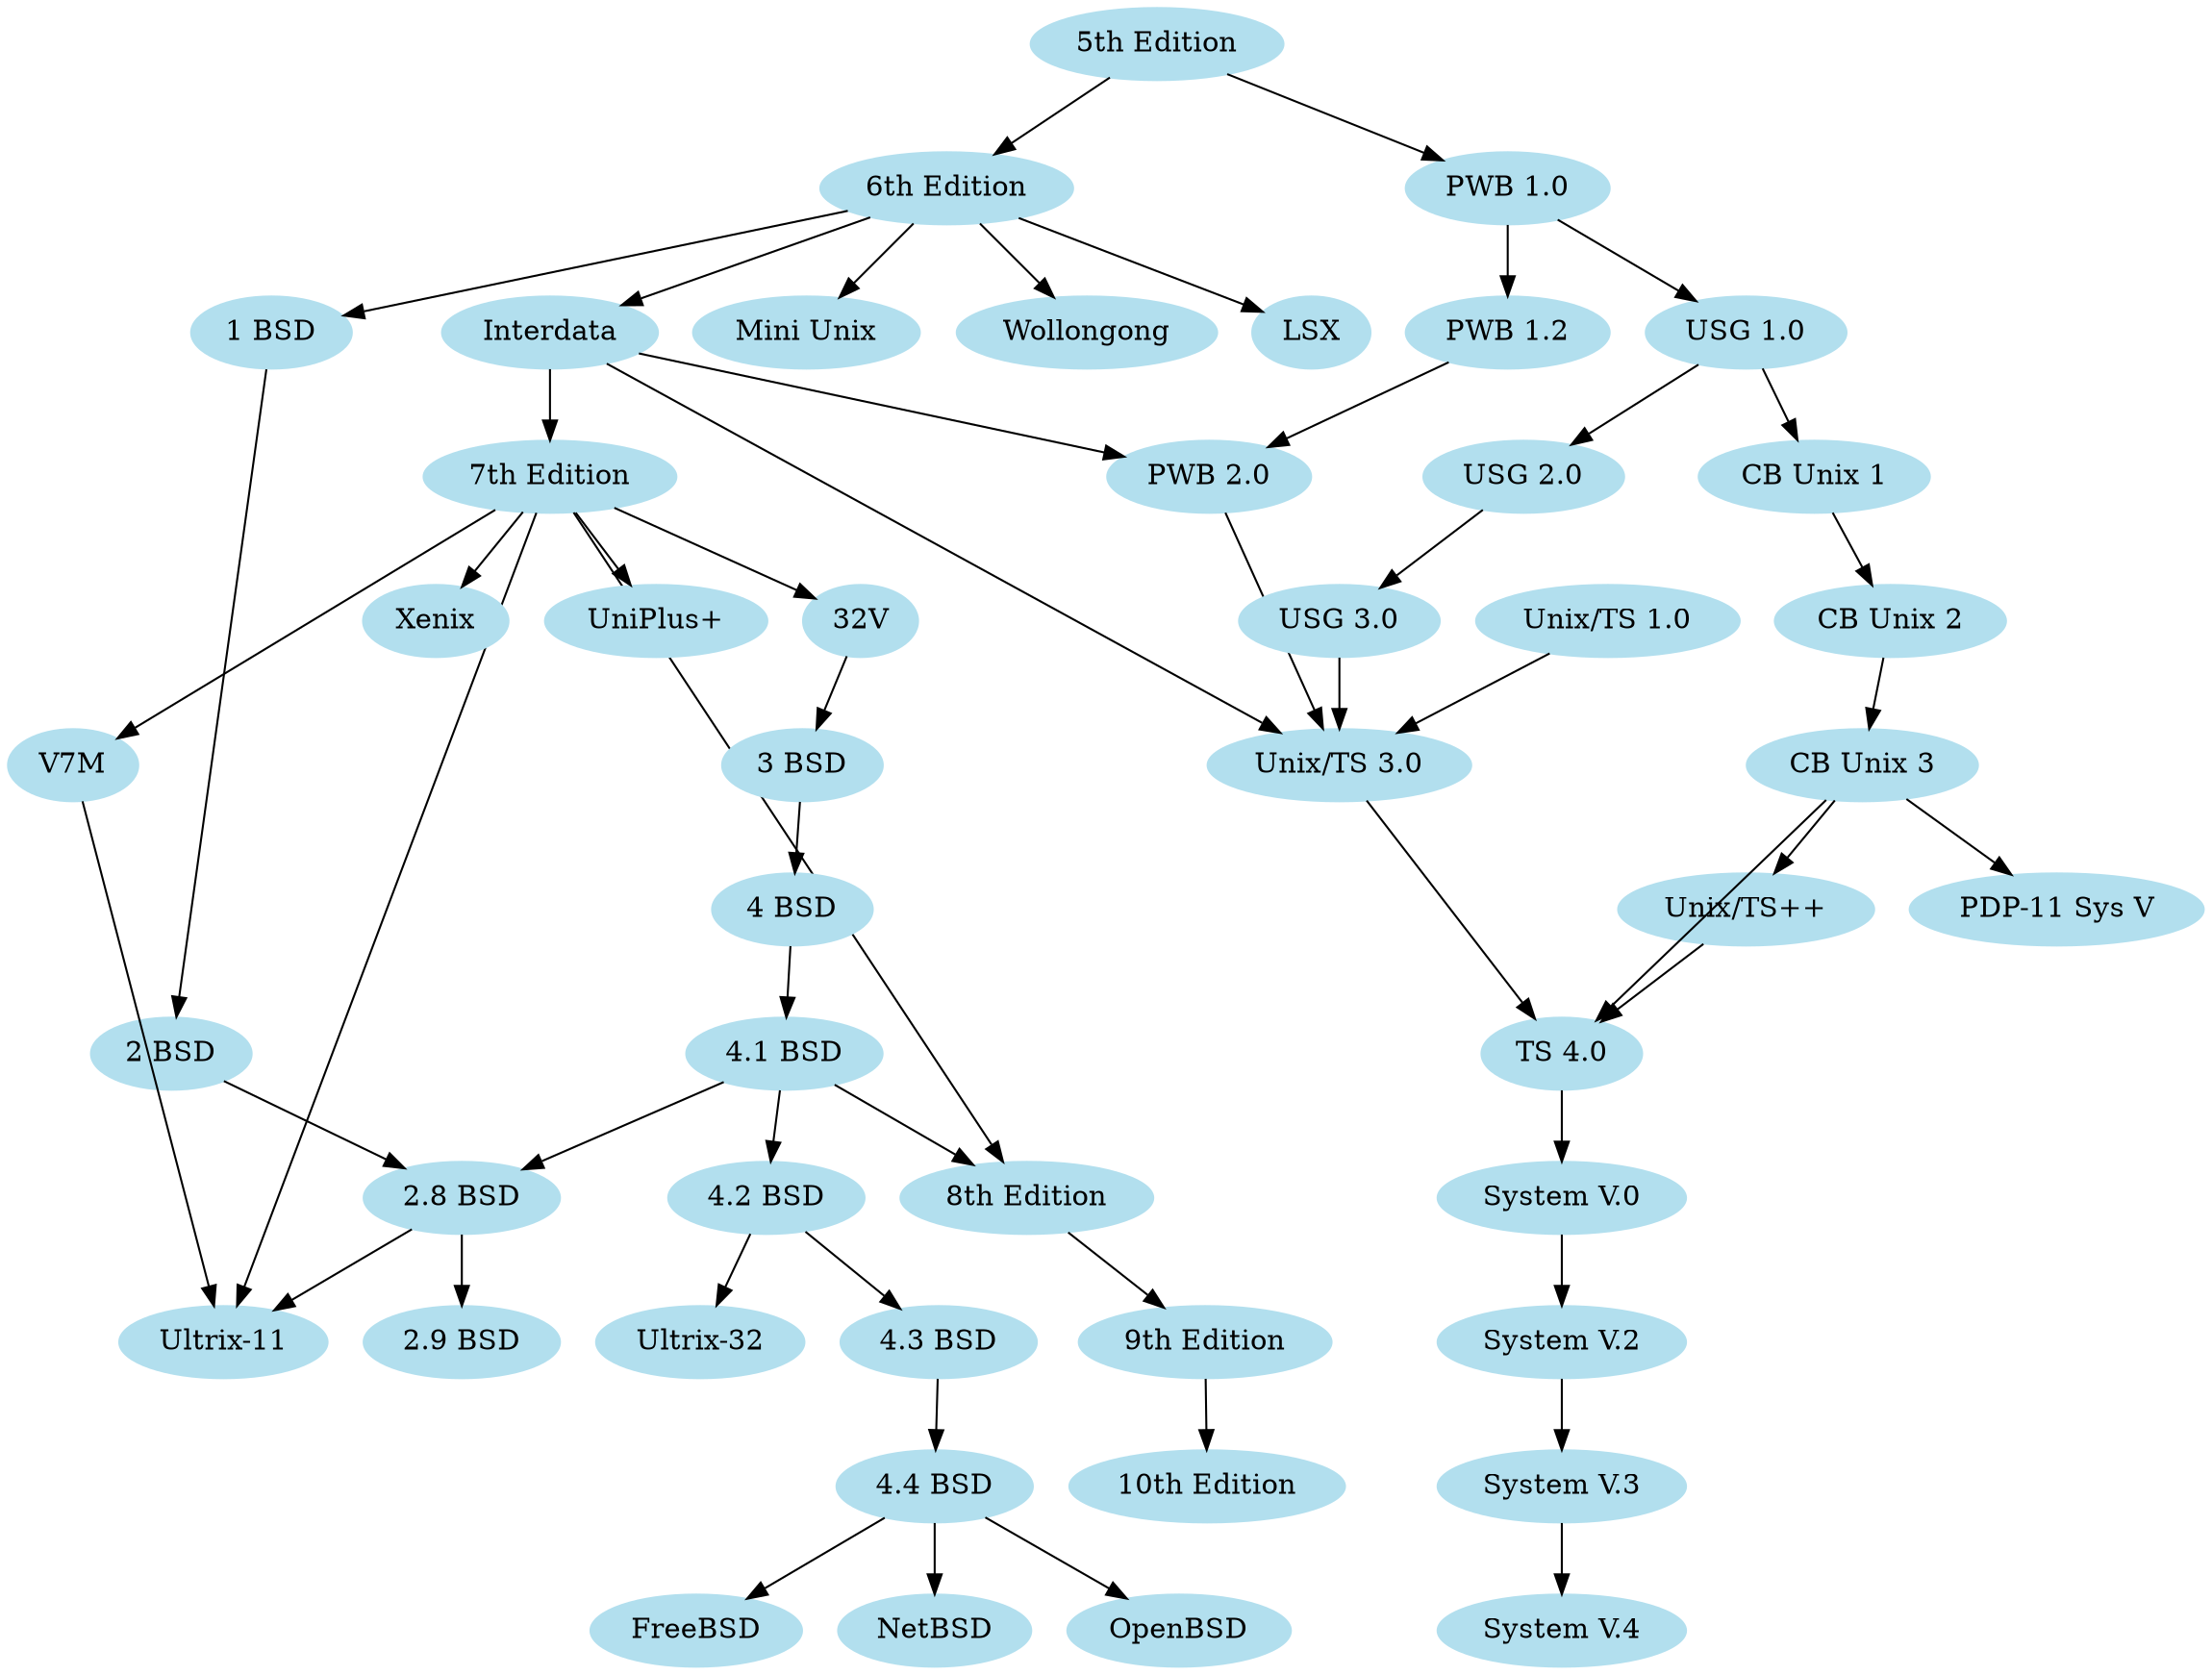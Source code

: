 digraph unix {
	graph [splines=line];
	node [label="\N", color=lightblue2, style=filled];
	graph [bb="0,0,1019,828"];
	"5th Edition" [pos="584,810", width="1.53", height="0.50"];
	"6th Edition" [pos="419,738", width="1.53", height="0.50"];
	"PWB 1.0" [pos="684,738", width="1.31", height="0.50"];
	LSX [pos="591,666", width="0.81", height="0.50"];
	"1 BSD" [pos="116,666", width="1.03", height="0.50"];
	"Mini Unix" [pos="354,666", width="1.44", height="0.50"];
	Wollongong [pos="484,666", width="1.67", height="0.50"];
	Interdata [pos="238,666", width="1.28", height="0.50"];
	"Unix/TS 3.0" [pos="644,450", width="1.67", height="0.50"];
	"PWB 2.0" [pos="583,594", width="1.31", height="0.50"];
	"7th Edition" [pos="238,594", width="1.53", height="0.50"];
	"8th Edition" [pos="482,234", width="1.53", height="0.50"];
	"32V" [pos="415,522", width="0.75", height="0.50"];
	V7M [pos="32,450", width="0.89", height="0.50"];
	"Ultrix-11" [pos="124,162", width="1.28", height="0.50"];
	Xenix [pos="222,522", width="0.94", height="0.50"];
	"UniPlus+" [pos="322,522", width="1.33", height="0.50"];
	"9th Edition" [pos="572,162", width="1.53", height="0.50"];
	"10th Edition" [pos="573,90", width="1.67", height="0.50"];
	"2 BSD" [pos="95,306", width="1.03", height="0.50"];
	"2.8 BSD" [pos="232,234", width="1.22", height="0.50"];
	"2.9 BSD" [pos="232,162", width="1.22", height="0.50"];
	"3 BSD" [pos="392,450", width="1.03", height="0.50"];
	"4 BSD" [pos="388,378", width="1.03", height="0.50"];
	"4.1 BSD" [pos="386,306", width="1.25", height="0.50"];
	"4.2 BSD" [pos="364,234", width="1.25", height="0.50"];
	"4.3 BSD" [pos="451,162", width="1.25", height="0.50"];
	"Ultrix-32" [pos="341,162", width="1.31", height="0.50"];
	"4.4 BSD" [pos="449,90", width="1.28", height="0.50"];
	FreeBSD [pos="340,18", width="1.31", height="0.50"];
	NetBSD [pos="449,18", width="1.22", height="0.50"];
	OpenBSD [pos="561,18", width="1.39", height="0.50"];
	"PWB 1.2" [pos="684,666", width="1.28", height="0.50"];
	"USG 1.0" [pos="794,666", width="1.28", height="0.50"];
	"CB Unix 1" [pos="886,594", width="1.47", height="0.50"];
	"USG 2.0" [pos="744,594", width="1.28", height="0.50"];
	"CB Unix 2" [pos="899,522", width="1.47", height="0.50"];
	"CB Unix 3" [pos="837,450", width="1.47", height="0.50"];
	"Unix/TS++" [pos="813,378", width="1.56", height="0.50"];
	"PDP-11 Sys V" [pos="953,378", width="1.83", height="0.50"];
	"USG 3.0" [pos="644,522", width="1.28", height="0.50"];
	"Unix/TS 1.0" [pos="768,522", width="1.67", height="0.50"];
	"TS 4.0" [pos="729,306", width="1.08", height="0.50"];
	"System V.0" [pos="729,234", width="1.56", height="0.50"];
	"System V.2" [pos="729,162", width="1.53", height="0.50"];
	"System V.3" [pos="729,90", width="1.53", height="0.50"];
	"System V.4" [pos="729,18", width="1.56", height="0.50"];
	"5th Edition" -> "6th Edition" [pos="e,452,752 551,795 525,784 489,769 461,756"];
	"5th Edition" -> "PWB 1.0" [pos="e,662,754 607,793 621,783 639,771 654,760"];
	"6th Edition" -> LSX [pos="e,567,676 453,724 483,711 527,693 558,680"];
	"6th Edition" -> "1 BSD" [pos="e,150,674 374,727 317,713 217,690 160,676"];
	"6th Edition" -> "Mini Unix" [pos="e,370,683 403,721 395,712 385,701 377,691"];
	"6th Edition" -> Wollongong [pos="e,468,683 435,721 443,712 453,701 461,691"];
	"6th Edition" -> Interdata [pos="e,271,679 384,724 354,712 311,696 281,683"];
	Interdata -> "Unix/TS 3.0" [pos="e,614,466 265,651 335,613 524,514 605,471"];
	Interdata -> "PWB 2.0" [pos="e,542,603 279,658 342,645 463,619 532,605"];
	Interdata -> "7th Edition" [pos="e,238,612 238,648 238,640 238,631 238,622"];
	"7th Edition" -> "8th Edition" [pos="e,470,252 250,576 289,518 417,330 464,260"];
	"7th Edition" -> "32V" [pos="e,392,531 273,580 305,567 351,548 383,535"];
	"7th Edition" -> V7M [pos="e,52,464 214,577 176,551 102,499 60,470"];
	"7th Edition" -> "Ultrix-11" [pos="e,129,180 233,576 216,509 153,272 132,190"];
	"7th Edition" -> Xenix [pos="e,226,540 234,576 232,568 230,559 228,550"];
	"7th Edition" -> "UniPlus+" [pos="e,303,539 258,577 269,568 283,556 295,546"];
	V7M -> "Ultrix-11" [pos="e,118,180 38,432 53,383 97,248 115,190"];
	"8th Edition" -> "9th Edition" [pos="e,551,179 503,217 515,208 530,195 543,185"];
	"9th Edition" -> "10th Edition" [pos="e,573,108 572,144 573,136 573,127 573,118"];
	"1 BSD" -> "2 BSD" [pos="e,96,324 115,648 112,589 101,405 97,334"];
	"2 BSD" -> "2.8 BSD" [pos="e,205,248 120,293 141,281 172,265 196,253"];
	"2.8 BSD" -> "Ultrix-11" [pos="e,147,178 209,219 194,208 173,195 156,184"];
	"2.8 BSD" -> "2.9 BSD" [pos="e,232,180 232,216 232,208 232,199 232,190"];
	"32V" -> "3 BSD" [pos="e,398,468 409,504 407,496 404,487 401,478"];
	"3 BSD" -> "4 BSD" [pos="e,389,396 391,432 390,424 390,415 390,406"];
	"4 BSD" -> "4.1 BSD" [pos="e,386,324 387,360 387,352 387,343 387,334"];
	"4.1 BSD" -> "4.2 BSD" [pos="e,369,252 380,288 378,280 375,270 372,262"];
	"4.1 BSD" -> "2.8 BSD" [pos="e,261,248 357,292 332,280 297,264 270,252"];
	"4.1 BSD" -> "8th Edition" [pos="e,460,251 407,290 420,280 437,268 452,257"];
	"4.2 BSD" -> "4.3 BSD" [pos="e,431,178 384,218 396,208 411,195 423,185"];
	"4.2 BSD" -> "Ultrix-32" [pos="e,347,180 358,216 355,208 352,199 350,190"];
	"4.3 BSD" -> "4.4 BSD" [pos="e,449,108 450,144 450,136 450,127 450,118"];
	"4.4 BSD" -> FreeBSD [pos="e,364,34 425,74 410,64 389,51 372,40"];
	"4.4 BSD" -> NetBSD [pos="e,449,36 449,72 449,64 449,55 449,46"];
	"4.4 BSD" -> OpenBSD [pos="e,536,34 473,75 489,65 510,51 527,40"];
	"PWB 1.0" -> "PWB 1.2" [pos="e,684,684 684,720 684,712 684,703 684,694"];
	"PWB 1.0" -> "USG 1.0" [pos="e,770,681 708,722 723,712 744,698 762,687"];
	"PWB 1.2" -> "PWB 2.0" [pos="e,605,610 662,650 648,640 629,627 613,616"];
	"USG 1.0" -> "CB Unix 1" [pos="e,865,611 815,650 827,640 843,627 857,617"];
	"USG 1.0" -> "USG 2.0" [pos="e,756,611 782,649 776,640 768,629 762,619"];
	"CB Unix 1" -> "CB Unix 2" [pos="e,896,540 889,576 890,568 892,559 894,550"];
	"CB Unix 2" -> "CB Unix 3" [pos="e,852,467 884,505 877,496 867,485 859,475"];
	"CB Unix 3" -> "Unix/TS++" [pos="e,819,396 831,432 828,424 825,414 822,406"];
	"CB Unix 3" -> "PDP-11 Sys V" [pos="e,926,394 862,434 878,424 899,411 917,400"];
	"USG 2.0" -> "USG 3.0" [pos="e,666,538 722,578 708,568 690,555 674,544"];
	"USG 3.0" -> "Unix/TS 3.0" [pos="e,644,468 644,504 644,496 644,487 644,478"];
	"PWB 2.0" -> "Unix/TS 3.0" [pos="e,636,468 591,576 601,551 620,507 632,478"];
	"Unix/TS 1.0" -> "Unix/TS 3.0" [pos="e,672,466 740,506 723,496 700,482 681,471"];
	"Unix/TS 3.0" -> "TS 4.0" [pos="e,718,324 655,432 669,407 696,362 713,333"];
	"Unix/TS++" -> "TS 4.0" [pos="e,748,322 793,361 782,351 767,339 755,329"];
	"CB Unix 3" -> "TS 4.0" [pos="e,742,323 824,432 805,407 770,360 748,331"];
	"TS 4.0" -> "System V.0" [pos="e,729,252 729,288 729,280 729,271 729,262"];
	"System V.0" -> "System V.2" [pos="e,729,180 729,216 729,208 729,199 729,190"];
	"System V.2" -> "System V.3" [pos="e,729,108 729,144 729,136 729,127 729,118"];
	"System V.3" -> "System V.4" [pos="e,729,36 729,72 729,64 729,55 729,46"];
}
